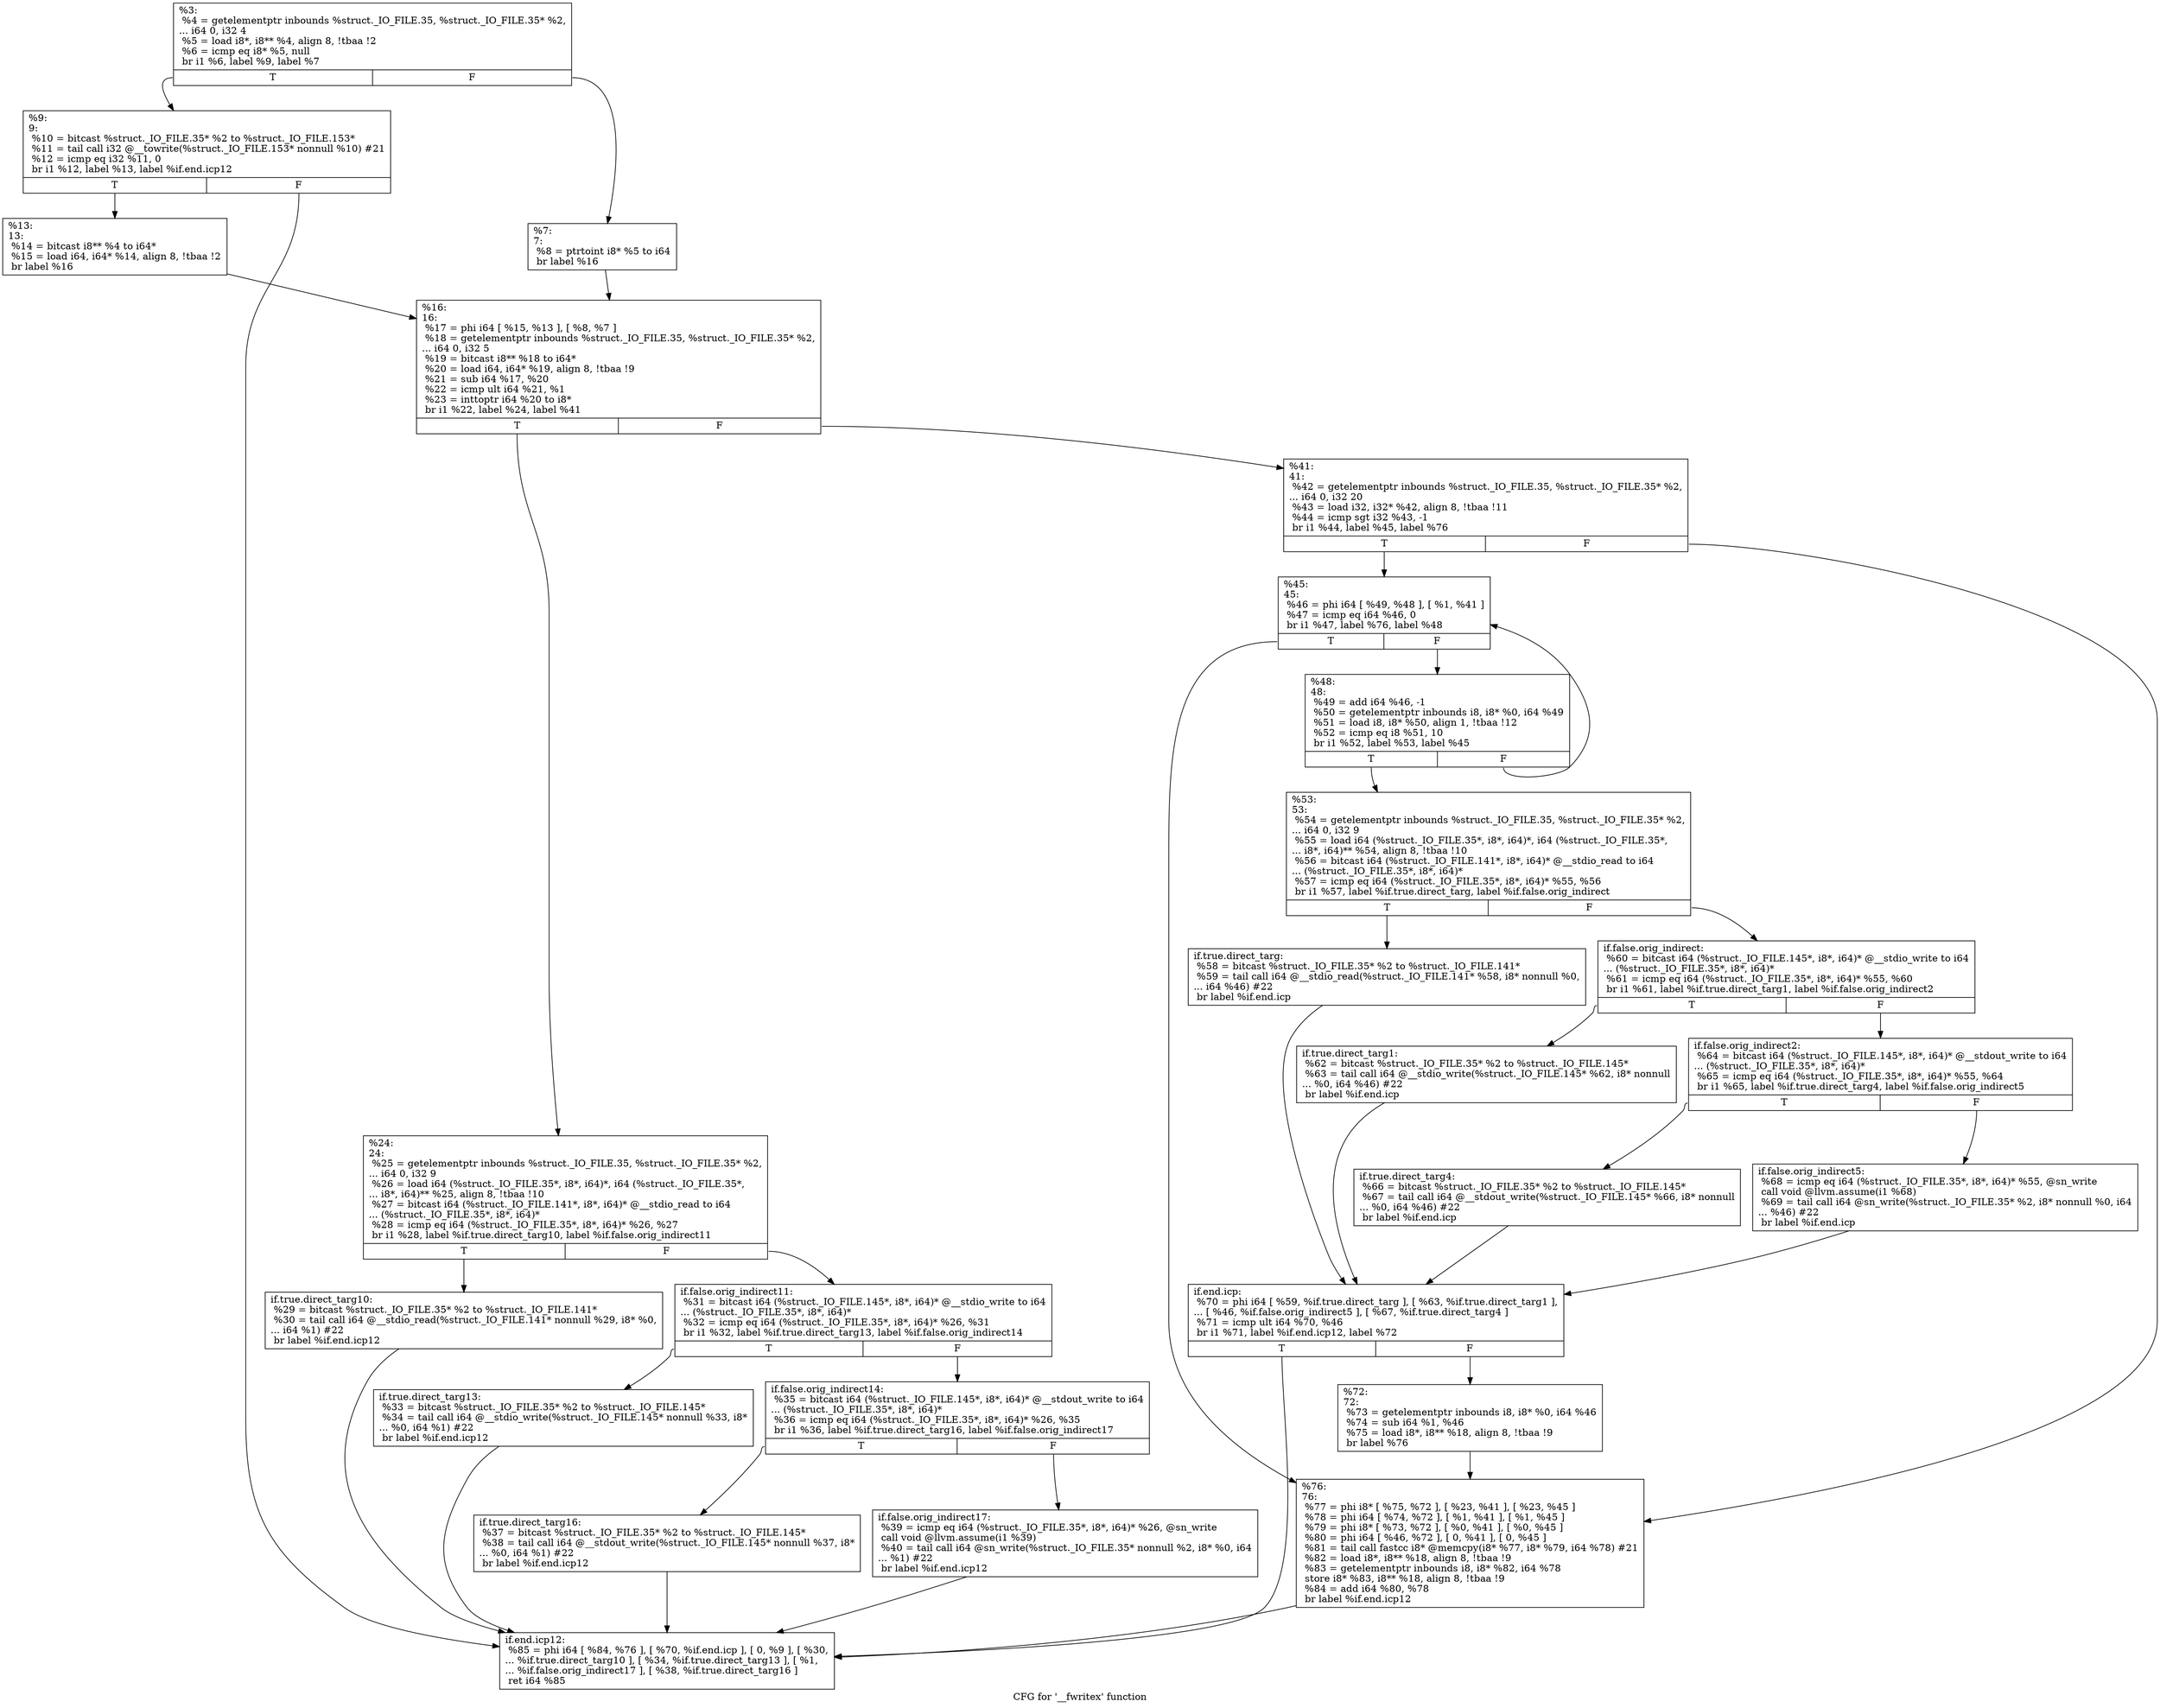 digraph "CFG for '__fwritex' function" {
	label="CFG for '__fwritex' function";

	Node0x2916760 [shape=record,label="{%3:\l  %4 = getelementptr inbounds %struct._IO_FILE.35, %struct._IO_FILE.35* %2,\l... i64 0, i32 4\l  %5 = load i8*, i8** %4, align 8, !tbaa !2\l  %6 = icmp eq i8* %5, null\l  br i1 %6, label %9, label %7\l|{<s0>T|<s1>F}}"];
	Node0x2916760:s0 -> Node0x2916b90;
	Node0x2916760:s1 -> Node0x2916b40;
	Node0x2916b40 [shape=record,label="{%7:\l7:                                                \l  %8 = ptrtoint i8* %5 to i64\l  br label %16\l}"];
	Node0x2916b40 -> Node0x2916c30;
	Node0x2916b90 [shape=record,label="{%9:\l9:                                                \l  %10 = bitcast %struct._IO_FILE.35* %2 to %struct._IO_FILE.153*\l  %11 = tail call i32 @__towrite(%struct._IO_FILE.153* nonnull %10) #21\l  %12 = icmp eq i32 %11, 0\l  br i1 %12, label %13, label %if.end.icp12\l|{<s0>T|<s1>F}}"];
	Node0x2916b90:s0 -> Node0x2916be0;
	Node0x2916b90:s1 -> Node0x29172c0;
	Node0x2916be0 [shape=record,label="{%13:\l13:                                               \l  %14 = bitcast i8** %4 to i64*\l  %15 = load i64, i64* %14, align 8, !tbaa !2\l  br label %16\l}"];
	Node0x2916be0 -> Node0x2916c30;
	Node0x2916c30 [shape=record,label="{%16:\l16:                                               \l  %17 = phi i64 [ %15, %13 ], [ %8, %7 ]\l  %18 = getelementptr inbounds %struct._IO_FILE.35, %struct._IO_FILE.35* %2,\l... i64 0, i32 5\l  %19 = bitcast i8** %18 to i64*\l  %20 = load i64, i64* %19, align 8, !tbaa !9\l  %21 = sub i64 %17, %20\l  %22 = icmp ult i64 %21, %1\l  %23 = inttoptr i64 %20 to i8*\l  br i1 %22, label %24, label %41\l|{<s0>T|<s1>F}}"];
	Node0x2916c30:s0 -> Node0x2916c80;
	Node0x2916c30:s1 -> Node0x2916eb0;
	Node0x2916c80 [shape=record,label="{%24:\l24:                                               \l  %25 = getelementptr inbounds %struct._IO_FILE.35, %struct._IO_FILE.35* %2,\l... i64 0, i32 9\l  %26 = load i64 (%struct._IO_FILE.35*, i8*, i64)*, i64 (%struct._IO_FILE.35*,\l... i8*, i64)** %25, align 8, !tbaa !10\l  %27 = bitcast i64 (%struct._IO_FILE.141*, i8*, i64)* @__stdio_read to i64\l... (%struct._IO_FILE.35*, i8*, i64)*\l  %28 = icmp eq i64 (%struct._IO_FILE.35*, i8*, i64)* %26, %27\l  br i1 %28, label %if.true.direct_targ10, label %if.false.orig_indirect11\l|{<s0>T|<s1>F}}"];
	Node0x2916c80:s0 -> Node0x2916cd0;
	Node0x2916c80:s1 -> Node0x2916d20;
	Node0x2916cd0 [shape=record,label="{if.true.direct_targ10:                            \l  %29 = bitcast %struct._IO_FILE.35* %2 to %struct._IO_FILE.141*\l  %30 = tail call i64 @__stdio_read(%struct._IO_FILE.141* nonnull %29, i8* %0,\l... i64 %1) #22\l  br label %if.end.icp12\l}"];
	Node0x2916cd0 -> Node0x29172c0;
	Node0x2916d20 [shape=record,label="{if.false.orig_indirect11:                         \l  %31 = bitcast i64 (%struct._IO_FILE.145*, i8*, i64)* @__stdio_write to i64\l... (%struct._IO_FILE.35*, i8*, i64)*\l  %32 = icmp eq i64 (%struct._IO_FILE.35*, i8*, i64)* %26, %31\l  br i1 %32, label %if.true.direct_targ13, label %if.false.orig_indirect14\l|{<s0>T|<s1>F}}"];
	Node0x2916d20:s0 -> Node0x2916d70;
	Node0x2916d20:s1 -> Node0x2916dc0;
	Node0x2916d70 [shape=record,label="{if.true.direct_targ13:                            \l  %33 = bitcast %struct._IO_FILE.35* %2 to %struct._IO_FILE.145*\l  %34 = tail call i64 @__stdio_write(%struct._IO_FILE.145* nonnull %33, i8*\l... %0, i64 %1) #22\l  br label %if.end.icp12\l}"];
	Node0x2916d70 -> Node0x29172c0;
	Node0x2916dc0 [shape=record,label="{if.false.orig_indirect14:                         \l  %35 = bitcast i64 (%struct._IO_FILE.145*, i8*, i64)* @__stdout_write to i64\l... (%struct._IO_FILE.35*, i8*, i64)*\l  %36 = icmp eq i64 (%struct._IO_FILE.35*, i8*, i64)* %26, %35\l  br i1 %36, label %if.true.direct_targ16, label %if.false.orig_indirect17\l|{<s0>T|<s1>F}}"];
	Node0x2916dc0:s0 -> Node0x2916e10;
	Node0x2916dc0:s1 -> Node0x2916e60;
	Node0x2916e10 [shape=record,label="{if.true.direct_targ16:                            \l  %37 = bitcast %struct._IO_FILE.35* %2 to %struct._IO_FILE.145*\l  %38 = tail call i64 @__stdout_write(%struct._IO_FILE.145* nonnull %37, i8*\l... %0, i64 %1) #22\l  br label %if.end.icp12\l}"];
	Node0x2916e10 -> Node0x29172c0;
	Node0x2916e60 [shape=record,label="{if.false.orig_indirect17:                         \l  %39 = icmp eq i64 (%struct._IO_FILE.35*, i8*, i64)* %26, @sn_write\l  call void @llvm.assume(i1 %39)\l  %40 = tail call i64 @sn_write(%struct._IO_FILE.35* nonnull %2, i8* %0, i64\l... %1) #22\l  br label %if.end.icp12\l}"];
	Node0x2916e60 -> Node0x29172c0;
	Node0x2916eb0 [shape=record,label="{%41:\l41:                                               \l  %42 = getelementptr inbounds %struct._IO_FILE.35, %struct._IO_FILE.35* %2,\l... i64 0, i32 20\l  %43 = load i32, i32* %42, align 8, !tbaa !11\l  %44 = icmp sgt i32 %43, -1\l  br i1 %44, label %45, label %76\l|{<s0>T|<s1>F}}"];
	Node0x2916eb0:s0 -> Node0x2916f00;
	Node0x2916eb0:s1 -> Node0x2917270;
	Node0x2916f00 [shape=record,label="{%45:\l45:                                               \l  %46 = phi i64 [ %49, %48 ], [ %1, %41 ]\l  %47 = icmp eq i64 %46, 0\l  br i1 %47, label %76, label %48\l|{<s0>T|<s1>F}}"];
	Node0x2916f00:s0 -> Node0x2917270;
	Node0x2916f00:s1 -> Node0x2916f50;
	Node0x2916f50 [shape=record,label="{%48:\l48:                                               \l  %49 = add i64 %46, -1\l  %50 = getelementptr inbounds i8, i8* %0, i64 %49\l  %51 = load i8, i8* %50, align 1, !tbaa !12\l  %52 = icmp eq i8 %51, 10\l  br i1 %52, label %53, label %45\l|{<s0>T|<s1>F}}"];
	Node0x2916f50:s0 -> Node0x2916fa0;
	Node0x2916f50:s1 -> Node0x2916f00;
	Node0x2916fa0 [shape=record,label="{%53:\l53:                                               \l  %54 = getelementptr inbounds %struct._IO_FILE.35, %struct._IO_FILE.35* %2,\l... i64 0, i32 9\l  %55 = load i64 (%struct._IO_FILE.35*, i8*, i64)*, i64 (%struct._IO_FILE.35*,\l... i8*, i64)** %54, align 8, !tbaa !10\l  %56 = bitcast i64 (%struct._IO_FILE.141*, i8*, i64)* @__stdio_read to i64\l... (%struct._IO_FILE.35*, i8*, i64)*\l  %57 = icmp eq i64 (%struct._IO_FILE.35*, i8*, i64)* %55, %56\l  br i1 %57, label %if.true.direct_targ, label %if.false.orig_indirect\l|{<s0>T|<s1>F}}"];
	Node0x2916fa0:s0 -> Node0x2916ff0;
	Node0x2916fa0:s1 -> Node0x2917040;
	Node0x2916ff0 [shape=record,label="{if.true.direct_targ:                              \l  %58 = bitcast %struct._IO_FILE.35* %2 to %struct._IO_FILE.141*\l  %59 = tail call i64 @__stdio_read(%struct._IO_FILE.141* %58, i8* nonnull %0,\l... i64 %46) #22\l  br label %if.end.icp\l}"];
	Node0x2916ff0 -> Node0x29171d0;
	Node0x2917040 [shape=record,label="{if.false.orig_indirect:                           \l  %60 = bitcast i64 (%struct._IO_FILE.145*, i8*, i64)* @__stdio_write to i64\l... (%struct._IO_FILE.35*, i8*, i64)*\l  %61 = icmp eq i64 (%struct._IO_FILE.35*, i8*, i64)* %55, %60\l  br i1 %61, label %if.true.direct_targ1, label %if.false.orig_indirect2\l|{<s0>T|<s1>F}}"];
	Node0x2917040:s0 -> Node0x2917090;
	Node0x2917040:s1 -> Node0x29170e0;
	Node0x2917090 [shape=record,label="{if.true.direct_targ1:                             \l  %62 = bitcast %struct._IO_FILE.35* %2 to %struct._IO_FILE.145*\l  %63 = tail call i64 @__stdio_write(%struct._IO_FILE.145* %62, i8* nonnull\l... %0, i64 %46) #22\l  br label %if.end.icp\l}"];
	Node0x2917090 -> Node0x29171d0;
	Node0x29170e0 [shape=record,label="{if.false.orig_indirect2:                          \l  %64 = bitcast i64 (%struct._IO_FILE.145*, i8*, i64)* @__stdout_write to i64\l... (%struct._IO_FILE.35*, i8*, i64)*\l  %65 = icmp eq i64 (%struct._IO_FILE.35*, i8*, i64)* %55, %64\l  br i1 %65, label %if.true.direct_targ4, label %if.false.orig_indirect5\l|{<s0>T|<s1>F}}"];
	Node0x29170e0:s0 -> Node0x2917130;
	Node0x29170e0:s1 -> Node0x2917180;
	Node0x2917130 [shape=record,label="{if.true.direct_targ4:                             \l  %66 = bitcast %struct._IO_FILE.35* %2 to %struct._IO_FILE.145*\l  %67 = tail call i64 @__stdout_write(%struct._IO_FILE.145* %66, i8* nonnull\l... %0, i64 %46) #22\l  br label %if.end.icp\l}"];
	Node0x2917130 -> Node0x29171d0;
	Node0x2917180 [shape=record,label="{if.false.orig_indirect5:                          \l  %68 = icmp eq i64 (%struct._IO_FILE.35*, i8*, i64)* %55, @sn_write\l  call void @llvm.assume(i1 %68)\l  %69 = tail call i64 @sn_write(%struct._IO_FILE.35* %2, i8* nonnull %0, i64\l... %46) #22\l  br label %if.end.icp\l}"];
	Node0x2917180 -> Node0x29171d0;
	Node0x29171d0 [shape=record,label="{if.end.icp:                                       \l  %70 = phi i64 [ %59, %if.true.direct_targ ], [ %63, %if.true.direct_targ1 ],\l... [ %46, %if.false.orig_indirect5 ], [ %67, %if.true.direct_targ4 ]\l  %71 = icmp ult i64 %70, %46\l  br i1 %71, label %if.end.icp12, label %72\l|{<s0>T|<s1>F}}"];
	Node0x29171d0:s0 -> Node0x29172c0;
	Node0x29171d0:s1 -> Node0x2917220;
	Node0x2917220 [shape=record,label="{%72:\l72:                                               \l  %73 = getelementptr inbounds i8, i8* %0, i64 %46\l  %74 = sub i64 %1, %46\l  %75 = load i8*, i8** %18, align 8, !tbaa !9\l  br label %76\l}"];
	Node0x2917220 -> Node0x2917270;
	Node0x2917270 [shape=record,label="{%76:\l76:                                               \l  %77 = phi i8* [ %75, %72 ], [ %23, %41 ], [ %23, %45 ]\l  %78 = phi i64 [ %74, %72 ], [ %1, %41 ], [ %1, %45 ]\l  %79 = phi i8* [ %73, %72 ], [ %0, %41 ], [ %0, %45 ]\l  %80 = phi i64 [ %46, %72 ], [ 0, %41 ], [ 0, %45 ]\l  %81 = tail call fastcc i8* @memcpy(i8* %77, i8* %79, i64 %78) #21\l  %82 = load i8*, i8** %18, align 8, !tbaa !9\l  %83 = getelementptr inbounds i8, i8* %82, i64 %78\l  store i8* %83, i8** %18, align 8, !tbaa !9\l  %84 = add i64 %80, %78\l  br label %if.end.icp12\l}"];
	Node0x2917270 -> Node0x29172c0;
	Node0x29172c0 [shape=record,label="{if.end.icp12:                                     \l  %85 = phi i64 [ %84, %76 ], [ %70, %if.end.icp ], [ 0, %9 ], [ %30,\l... %if.true.direct_targ10 ], [ %34, %if.true.direct_targ13 ], [ %1,\l... %if.false.orig_indirect17 ], [ %38, %if.true.direct_targ16 ]\l  ret i64 %85\l}"];
}
